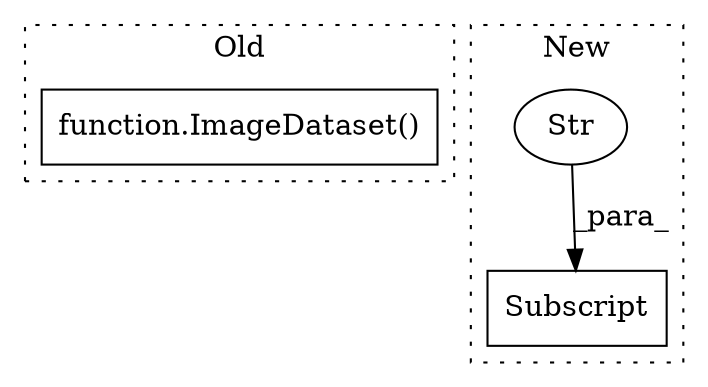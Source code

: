 digraph G {
subgraph cluster0 {
1 [label="function.ImageDataset()" a="75" s="6368,6390" l="13,28" shape="box"];
label = "Old";
style="dotted";
}
subgraph cluster1 {
2 [label="Subscript" a="63" s="4351,0" l="32,0" shape="box"];
3 [label="Str" a="66" s="4373" l="9" shape="ellipse"];
label = "New";
style="dotted";
}
3 -> 2 [label="_para_"];
}